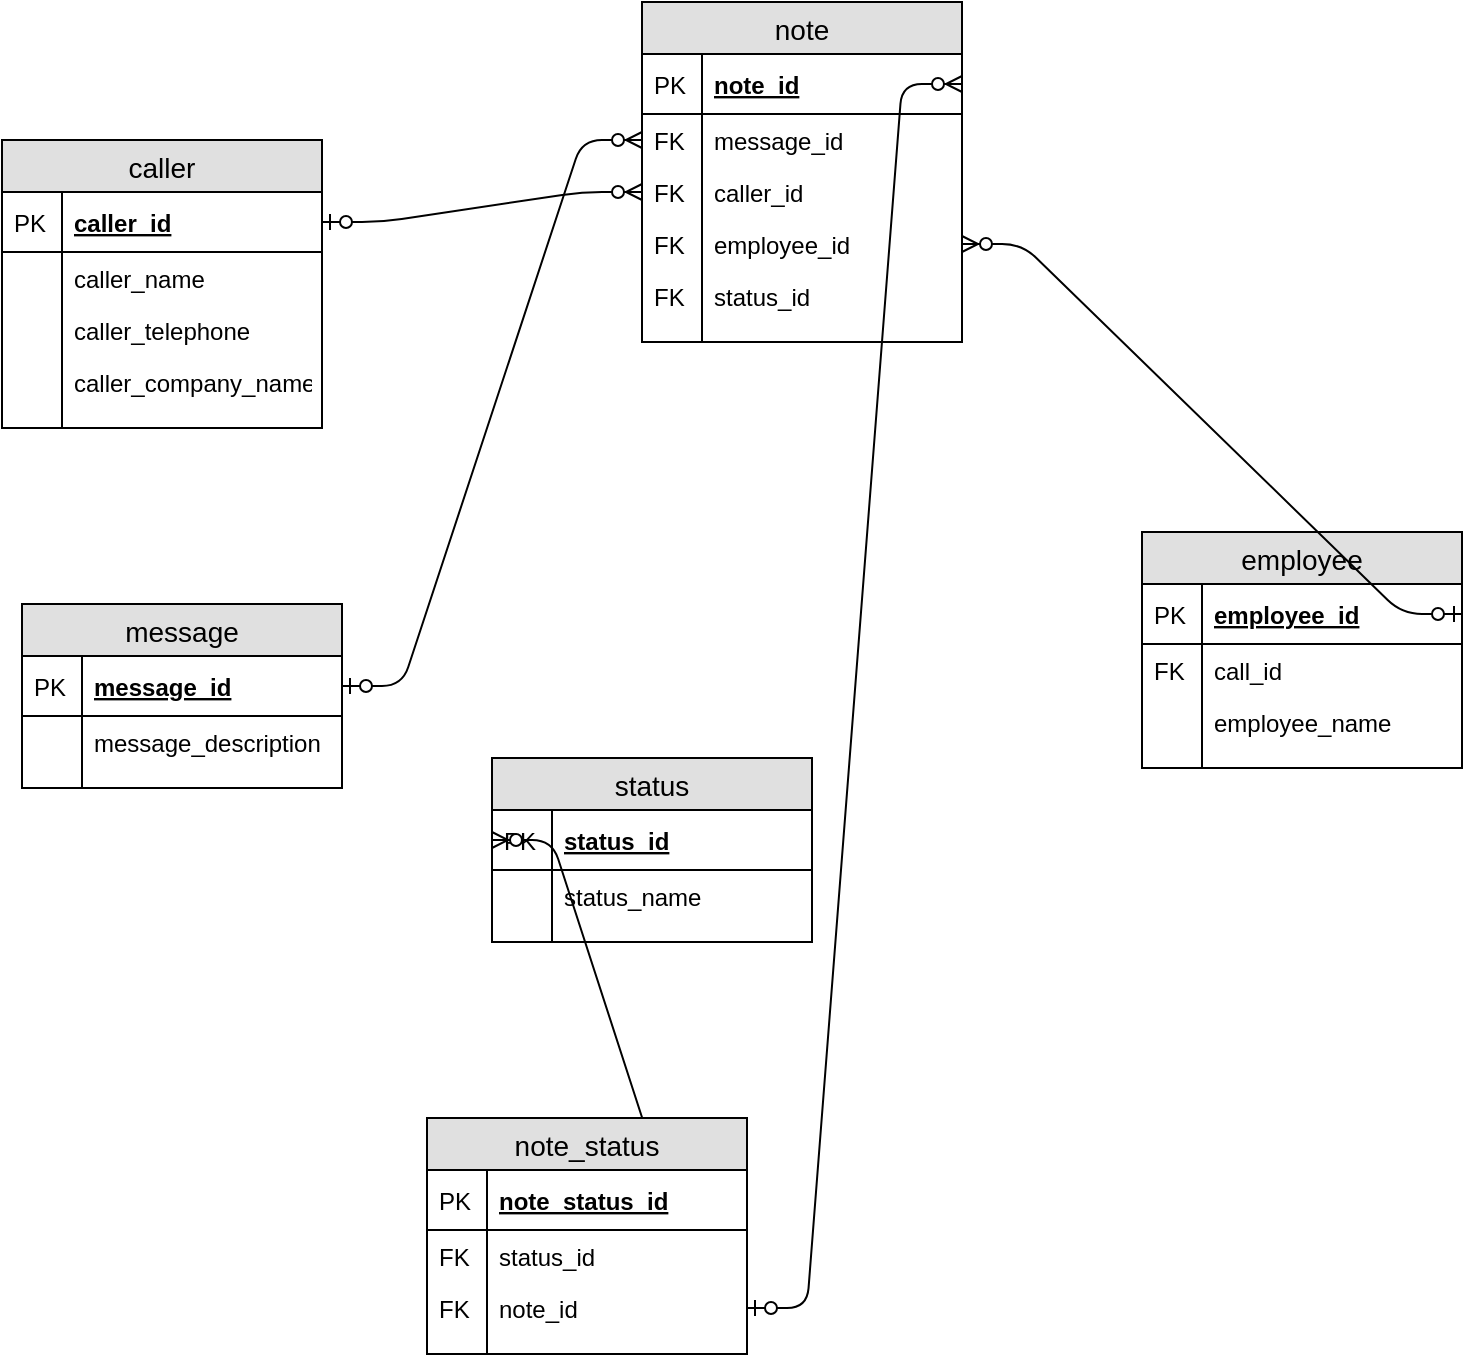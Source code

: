 <mxfile version="10.6.7" type="device"><diagram id="AV-CnAjzcDIENbjxzcxb" name="Page-1"><mxGraphModel dx="1250" dy="533" grid="1" gridSize="10" guides="1" tooltips="1" connect="1" arrows="1" fold="1" page="1" pageScale="1" pageWidth="827" pageHeight="1169" math="0" shadow="0"><root><mxCell id="0"/><mxCell id="1" parent="0"/><mxCell id="7mTjD4HX9KoTbkx4Tdcn-8" value="employee" style="swimlane;fontStyle=0;childLayout=stackLayout;horizontal=1;startSize=26;fillColor=#e0e0e0;horizontalStack=0;resizeParent=1;resizeParentMax=0;resizeLast=0;collapsible=1;marginBottom=0;swimlaneFillColor=#ffffff;align=center;fontSize=14;" parent="1" vertex="1"><mxGeometry x="610" y="303" width="160" height="118" as="geometry"/></mxCell><mxCell id="7mTjD4HX9KoTbkx4Tdcn-9" value="employee_id" style="shape=partialRectangle;top=0;left=0;right=0;bottom=1;align=left;verticalAlign=middle;fillColor=none;spacingLeft=34;spacingRight=4;overflow=hidden;rotatable=0;points=[[0,0.5],[1,0.5]];portConstraint=eastwest;dropTarget=0;fontStyle=5;fontSize=12;" parent="7mTjD4HX9KoTbkx4Tdcn-8" vertex="1"><mxGeometry y="26" width="160" height="30" as="geometry"/></mxCell><mxCell id="7mTjD4HX9KoTbkx4Tdcn-10" value="PK" style="shape=partialRectangle;top=0;left=0;bottom=0;fillColor=none;align=left;verticalAlign=middle;spacingLeft=4;spacingRight=4;overflow=hidden;rotatable=0;points=[];portConstraint=eastwest;part=1;fontSize=12;" parent="7mTjD4HX9KoTbkx4Tdcn-9" vertex="1" connectable="0"><mxGeometry width="30" height="30" as="geometry"/></mxCell><mxCell id="7mTjD4HX9KoTbkx4Tdcn-11" value="call_id" style="shape=partialRectangle;top=0;left=0;right=0;bottom=0;align=left;verticalAlign=top;fillColor=none;spacingLeft=34;spacingRight=4;overflow=hidden;rotatable=0;points=[[0,0.5],[1,0.5]];portConstraint=eastwest;dropTarget=0;fontSize=12;" parent="7mTjD4HX9KoTbkx4Tdcn-8" vertex="1"><mxGeometry y="56" width="160" height="26" as="geometry"/></mxCell><mxCell id="7mTjD4HX9KoTbkx4Tdcn-12" value="FK" style="shape=partialRectangle;top=0;left=0;bottom=0;fillColor=none;align=left;verticalAlign=top;spacingLeft=4;spacingRight=4;overflow=hidden;rotatable=0;points=[];portConstraint=eastwest;part=1;fontSize=12;" parent="7mTjD4HX9KoTbkx4Tdcn-11" vertex="1" connectable="0"><mxGeometry width="30" height="26" as="geometry"/></mxCell><mxCell id="7mTjD4HX9KoTbkx4Tdcn-46" value="employee_name" style="shape=partialRectangle;top=0;left=0;right=0;bottom=0;align=left;verticalAlign=top;fillColor=none;spacingLeft=34;spacingRight=4;overflow=hidden;rotatable=0;points=[[0,0.5],[1,0.5]];portConstraint=eastwest;dropTarget=0;fontSize=12;" parent="7mTjD4HX9KoTbkx4Tdcn-8" vertex="1"><mxGeometry y="82" width="160" height="26" as="geometry"/></mxCell><mxCell id="7mTjD4HX9KoTbkx4Tdcn-47" value="" style="shape=partialRectangle;top=0;left=0;bottom=0;fillColor=none;align=left;verticalAlign=top;spacingLeft=4;spacingRight=4;overflow=hidden;rotatable=0;points=[];portConstraint=eastwest;part=1;fontSize=12;" parent="7mTjD4HX9KoTbkx4Tdcn-46" vertex="1" connectable="0"><mxGeometry width="30" height="26" as="geometry"/></mxCell><mxCell id="7mTjD4HX9KoTbkx4Tdcn-17" value="" style="shape=partialRectangle;top=0;left=0;right=0;bottom=0;align=left;verticalAlign=top;fillColor=none;spacingLeft=34;spacingRight=4;overflow=hidden;rotatable=0;points=[[0,0.5],[1,0.5]];portConstraint=eastwest;dropTarget=0;fontSize=12;" parent="7mTjD4HX9KoTbkx4Tdcn-8" vertex="1"><mxGeometry y="108" width="160" height="10" as="geometry"/></mxCell><mxCell id="7mTjD4HX9KoTbkx4Tdcn-18" value="" style="shape=partialRectangle;top=0;left=0;bottom=0;fillColor=none;align=left;verticalAlign=top;spacingLeft=4;spacingRight=4;overflow=hidden;rotatable=0;points=[];portConstraint=eastwest;part=1;fontSize=12;" parent="7mTjD4HX9KoTbkx4Tdcn-17" vertex="1" connectable="0"><mxGeometry width="30" height="10" as="geometry"/></mxCell><mxCell id="7mTjD4HX9KoTbkx4Tdcn-30" value="caller" style="swimlane;fontStyle=0;childLayout=stackLayout;horizontal=1;startSize=26;fillColor=#e0e0e0;horizontalStack=0;resizeParent=1;resizeParentMax=0;resizeLast=0;collapsible=1;marginBottom=0;swimlaneFillColor=#ffffff;align=center;fontSize=14;" parent="1" vertex="1"><mxGeometry x="40" y="107" width="160" height="144" as="geometry"/></mxCell><mxCell id="7mTjD4HX9KoTbkx4Tdcn-31" value="caller_id" style="shape=partialRectangle;top=0;left=0;right=0;bottom=1;align=left;verticalAlign=middle;fillColor=none;spacingLeft=34;spacingRight=4;overflow=hidden;rotatable=0;points=[[0,0.5],[1,0.5]];portConstraint=eastwest;dropTarget=0;fontStyle=5;fontSize=12;" parent="7mTjD4HX9KoTbkx4Tdcn-30" vertex="1"><mxGeometry y="26" width="160" height="30" as="geometry"/></mxCell><mxCell id="7mTjD4HX9KoTbkx4Tdcn-32" value="PK" style="shape=partialRectangle;top=0;left=0;bottom=0;fillColor=none;align=left;verticalAlign=middle;spacingLeft=4;spacingRight=4;overflow=hidden;rotatable=0;points=[];portConstraint=eastwest;part=1;fontSize=12;" parent="7mTjD4HX9KoTbkx4Tdcn-31" vertex="1" connectable="0"><mxGeometry width="30" height="30" as="geometry"/></mxCell><mxCell id="7mTjD4HX9KoTbkx4Tdcn-44" value="caller_name" style="shape=partialRectangle;top=0;left=0;right=0;bottom=0;align=left;verticalAlign=top;fillColor=none;spacingLeft=34;spacingRight=4;overflow=hidden;rotatable=0;points=[[0,0.5],[1,0.5]];portConstraint=eastwest;dropTarget=0;fontSize=12;" parent="7mTjD4HX9KoTbkx4Tdcn-30" vertex="1"><mxGeometry y="56" width="160" height="26" as="geometry"/></mxCell><mxCell id="7mTjD4HX9KoTbkx4Tdcn-45" value="" style="shape=partialRectangle;top=0;left=0;bottom=0;fillColor=none;align=left;verticalAlign=top;spacingLeft=4;spacingRight=4;overflow=hidden;rotatable=0;points=[];portConstraint=eastwest;part=1;fontSize=12;" parent="7mTjD4HX9KoTbkx4Tdcn-44" vertex="1" connectable="0"><mxGeometry width="30" height="26" as="geometry"/></mxCell><mxCell id="7mTjD4HX9KoTbkx4Tdcn-37" value="caller_telephone" style="shape=partialRectangle;top=0;left=0;right=0;bottom=0;align=left;verticalAlign=top;fillColor=none;spacingLeft=34;spacingRight=4;overflow=hidden;rotatable=0;points=[[0,0.5],[1,0.5]];portConstraint=eastwest;dropTarget=0;fontSize=12;" parent="7mTjD4HX9KoTbkx4Tdcn-30" vertex="1"><mxGeometry y="82" width="160" height="26" as="geometry"/></mxCell><mxCell id="7mTjD4HX9KoTbkx4Tdcn-38" value="" style="shape=partialRectangle;top=0;left=0;bottom=0;fillColor=none;align=left;verticalAlign=top;spacingLeft=4;spacingRight=4;overflow=hidden;rotatable=0;points=[];portConstraint=eastwest;part=1;fontSize=12;" parent="7mTjD4HX9KoTbkx4Tdcn-37" vertex="1" connectable="0"><mxGeometry width="30" height="26" as="geometry"/></mxCell><mxCell id="7mTjD4HX9KoTbkx4Tdcn-42" value="caller_company_name" style="shape=partialRectangle;top=0;left=0;right=0;bottom=0;align=left;verticalAlign=top;fillColor=none;spacingLeft=34;spacingRight=4;overflow=hidden;rotatable=0;points=[[0,0.5],[1,0.5]];portConstraint=eastwest;dropTarget=0;fontSize=12;" parent="7mTjD4HX9KoTbkx4Tdcn-30" vertex="1"><mxGeometry y="108" width="160" height="26" as="geometry"/></mxCell><mxCell id="7mTjD4HX9KoTbkx4Tdcn-43" value="" style="shape=partialRectangle;top=0;left=0;bottom=0;fillColor=none;align=left;verticalAlign=top;spacingLeft=4;spacingRight=4;overflow=hidden;rotatable=0;points=[];portConstraint=eastwest;part=1;fontSize=12;" parent="7mTjD4HX9KoTbkx4Tdcn-42" vertex="1" connectable="0"><mxGeometry width="30" height="26" as="geometry"/></mxCell><mxCell id="7mTjD4HX9KoTbkx4Tdcn-39" value="" style="shape=partialRectangle;top=0;left=0;right=0;bottom=0;align=left;verticalAlign=top;fillColor=none;spacingLeft=34;spacingRight=4;overflow=hidden;rotatable=0;points=[[0,0.5],[1,0.5]];portConstraint=eastwest;dropTarget=0;fontSize=12;" parent="7mTjD4HX9KoTbkx4Tdcn-30" vertex="1"><mxGeometry y="134" width="160" height="10" as="geometry"/></mxCell><mxCell id="7mTjD4HX9KoTbkx4Tdcn-40" value="" style="shape=partialRectangle;top=0;left=0;bottom=0;fillColor=none;align=left;verticalAlign=top;spacingLeft=4;spacingRight=4;overflow=hidden;rotatable=0;points=[];portConstraint=eastwest;part=1;fontSize=12;" parent="7mTjD4HX9KoTbkx4Tdcn-39" vertex="1" connectable="0"><mxGeometry width="30" height="10" as="geometry"/></mxCell><mxCell id="7mTjD4HX9KoTbkx4Tdcn-48" value="message" style="swimlane;fontStyle=0;childLayout=stackLayout;horizontal=1;startSize=26;fillColor=#e0e0e0;horizontalStack=0;resizeParent=1;resizeParentMax=0;resizeLast=0;collapsible=1;marginBottom=0;swimlaneFillColor=#ffffff;align=center;fontSize=14;" parent="1" vertex="1"><mxGeometry x="50" y="339" width="160" height="92" as="geometry"/></mxCell><mxCell id="7mTjD4HX9KoTbkx4Tdcn-49" value="message_id" style="shape=partialRectangle;top=0;left=0;right=0;bottom=1;align=left;verticalAlign=middle;fillColor=none;spacingLeft=34;spacingRight=4;overflow=hidden;rotatable=0;points=[[0,0.5],[1,0.5]];portConstraint=eastwest;dropTarget=0;fontStyle=5;fontSize=12;" parent="7mTjD4HX9KoTbkx4Tdcn-48" vertex="1"><mxGeometry y="26" width="160" height="30" as="geometry"/></mxCell><mxCell id="7mTjD4HX9KoTbkx4Tdcn-50" value="PK" style="shape=partialRectangle;top=0;left=0;bottom=0;fillColor=none;align=left;verticalAlign=middle;spacingLeft=4;spacingRight=4;overflow=hidden;rotatable=0;points=[];portConstraint=eastwest;part=1;fontSize=12;" parent="7mTjD4HX9KoTbkx4Tdcn-49" vertex="1" connectable="0"><mxGeometry width="30" height="30" as="geometry"/></mxCell><mxCell id="7mTjD4HX9KoTbkx4Tdcn-59" value="message_description" style="shape=partialRectangle;top=0;left=0;right=0;bottom=0;align=left;verticalAlign=top;fillColor=none;spacingLeft=34;spacingRight=4;overflow=hidden;rotatable=0;points=[[0,0.5],[1,0.5]];portConstraint=eastwest;dropTarget=0;fontSize=12;" parent="7mTjD4HX9KoTbkx4Tdcn-48" vertex="1"><mxGeometry y="56" width="160" height="26" as="geometry"/></mxCell><mxCell id="7mTjD4HX9KoTbkx4Tdcn-60" value="" style="shape=partialRectangle;top=0;left=0;bottom=0;fillColor=none;align=left;verticalAlign=top;spacingLeft=4;spacingRight=4;overflow=hidden;rotatable=0;points=[];portConstraint=eastwest;part=1;fontSize=12;" parent="7mTjD4HX9KoTbkx4Tdcn-59" vertex="1" connectable="0"><mxGeometry width="30" height="26" as="geometry"/></mxCell><mxCell id="7mTjD4HX9KoTbkx4Tdcn-57" value="" style="shape=partialRectangle;top=0;left=0;right=0;bottom=0;align=left;verticalAlign=top;fillColor=none;spacingLeft=34;spacingRight=4;overflow=hidden;rotatable=0;points=[[0,0.5],[1,0.5]];portConstraint=eastwest;dropTarget=0;fontSize=12;" parent="7mTjD4HX9KoTbkx4Tdcn-48" vertex="1"><mxGeometry y="82" width="160" height="10" as="geometry"/></mxCell><mxCell id="7mTjD4HX9KoTbkx4Tdcn-58" value="" style="shape=partialRectangle;top=0;left=0;bottom=0;fillColor=none;align=left;verticalAlign=top;spacingLeft=4;spacingRight=4;overflow=hidden;rotatable=0;points=[];portConstraint=eastwest;part=1;fontSize=12;" parent="7mTjD4HX9KoTbkx4Tdcn-57" vertex="1" connectable="0"><mxGeometry width="30" height="10" as="geometry"/></mxCell><mxCell id="7mTjD4HX9KoTbkx4Tdcn-70" value="status" style="swimlane;fontStyle=0;childLayout=stackLayout;horizontal=1;startSize=26;fillColor=#e0e0e0;horizontalStack=0;resizeParent=1;resizeParentMax=0;resizeLast=0;collapsible=1;marginBottom=0;swimlaneFillColor=#ffffff;align=center;fontSize=14;" parent="1" vertex="1"><mxGeometry x="285" y="416" width="160" height="92" as="geometry"/></mxCell><mxCell id="7mTjD4HX9KoTbkx4Tdcn-71" value="status_id" style="shape=partialRectangle;top=0;left=0;right=0;bottom=1;align=left;verticalAlign=middle;fillColor=none;spacingLeft=34;spacingRight=4;overflow=hidden;rotatable=0;points=[[0,0.5],[1,0.5]];portConstraint=eastwest;dropTarget=0;fontStyle=5;fontSize=12;" parent="7mTjD4HX9KoTbkx4Tdcn-70" vertex="1"><mxGeometry y="26" width="160" height="30" as="geometry"/></mxCell><mxCell id="7mTjD4HX9KoTbkx4Tdcn-72" value="PK" style="shape=partialRectangle;top=0;left=0;bottom=0;fillColor=none;align=left;verticalAlign=middle;spacingLeft=4;spacingRight=4;overflow=hidden;rotatable=0;points=[];portConstraint=eastwest;part=1;fontSize=12;" parent="7mTjD4HX9KoTbkx4Tdcn-71" vertex="1" connectable="0"><mxGeometry width="30" height="30" as="geometry"/></mxCell><mxCell id="7mTjD4HX9KoTbkx4Tdcn-73" value="status_name" style="shape=partialRectangle;top=0;left=0;right=0;bottom=0;align=left;verticalAlign=top;fillColor=none;spacingLeft=34;spacingRight=4;overflow=hidden;rotatable=0;points=[[0,0.5],[1,0.5]];portConstraint=eastwest;dropTarget=0;fontSize=12;" parent="7mTjD4HX9KoTbkx4Tdcn-70" vertex="1"><mxGeometry y="56" width="160" height="26" as="geometry"/></mxCell><mxCell id="7mTjD4HX9KoTbkx4Tdcn-74" value="" style="shape=partialRectangle;top=0;left=0;bottom=0;fillColor=none;align=left;verticalAlign=top;spacingLeft=4;spacingRight=4;overflow=hidden;rotatable=0;points=[];portConstraint=eastwest;part=1;fontSize=12;" parent="7mTjD4HX9KoTbkx4Tdcn-73" vertex="1" connectable="0"><mxGeometry width="30" height="26" as="geometry"/></mxCell><mxCell id="7mTjD4HX9KoTbkx4Tdcn-79" value="" style="shape=partialRectangle;top=0;left=0;right=0;bottom=0;align=left;verticalAlign=top;fillColor=none;spacingLeft=34;spacingRight=4;overflow=hidden;rotatable=0;points=[[0,0.5],[1,0.5]];portConstraint=eastwest;dropTarget=0;fontSize=12;" parent="7mTjD4HX9KoTbkx4Tdcn-70" vertex="1"><mxGeometry y="82" width="160" height="10" as="geometry"/></mxCell><mxCell id="7mTjD4HX9KoTbkx4Tdcn-80" value="" style="shape=partialRectangle;top=0;left=0;bottom=0;fillColor=none;align=left;verticalAlign=top;spacingLeft=4;spacingRight=4;overflow=hidden;rotatable=0;points=[];portConstraint=eastwest;part=1;fontSize=12;" parent="7mTjD4HX9KoTbkx4Tdcn-79" vertex="1" connectable="0"><mxGeometry width="30" height="10" as="geometry"/></mxCell><mxCell id="lMyuDTxfiTDmrC0Tf3i7-1" value="note" style="swimlane;fontStyle=0;childLayout=stackLayout;horizontal=1;startSize=26;fillColor=#e0e0e0;horizontalStack=0;resizeParent=1;resizeParentMax=0;resizeLast=0;collapsible=1;marginBottom=0;swimlaneFillColor=#ffffff;align=center;fontSize=14;" parent="1" vertex="1"><mxGeometry x="360" y="38" width="160" height="170" as="geometry"/></mxCell><mxCell id="lMyuDTxfiTDmrC0Tf3i7-2" value="note_id" style="shape=partialRectangle;top=0;left=0;right=0;bottom=1;align=left;verticalAlign=middle;fillColor=none;spacingLeft=34;spacingRight=4;overflow=hidden;rotatable=0;points=[[0,0.5],[1,0.5]];portConstraint=eastwest;dropTarget=0;fontStyle=5;fontSize=12;" parent="lMyuDTxfiTDmrC0Tf3i7-1" vertex="1"><mxGeometry y="26" width="160" height="30" as="geometry"/></mxCell><mxCell id="lMyuDTxfiTDmrC0Tf3i7-3" value="PK" style="shape=partialRectangle;top=0;left=0;bottom=0;fillColor=none;align=left;verticalAlign=middle;spacingLeft=4;spacingRight=4;overflow=hidden;rotatable=0;points=[];portConstraint=eastwest;part=1;fontSize=12;" parent="lMyuDTxfiTDmrC0Tf3i7-2" vertex="1" connectable="0"><mxGeometry width="30" height="30" as="geometry"/></mxCell><mxCell id="lMyuDTxfiTDmrC0Tf3i7-4" value="message_id" style="shape=partialRectangle;top=0;left=0;right=0;bottom=0;align=left;verticalAlign=top;fillColor=none;spacingLeft=34;spacingRight=4;overflow=hidden;rotatable=0;points=[[0,0.5],[1,0.5]];portConstraint=eastwest;dropTarget=0;fontSize=12;" parent="lMyuDTxfiTDmrC0Tf3i7-1" vertex="1"><mxGeometry y="56" width="160" height="26" as="geometry"/></mxCell><mxCell id="lMyuDTxfiTDmrC0Tf3i7-5" value="FK" style="shape=partialRectangle;top=0;left=0;bottom=0;fillColor=none;align=left;verticalAlign=top;spacingLeft=4;spacingRight=4;overflow=hidden;rotatable=0;points=[];portConstraint=eastwest;part=1;fontSize=12;" parent="lMyuDTxfiTDmrC0Tf3i7-4" vertex="1" connectable="0"><mxGeometry width="30" height="26" as="geometry"/></mxCell><mxCell id="lMyuDTxfiTDmrC0Tf3i7-6" value="caller_id" style="shape=partialRectangle;top=0;left=0;right=0;bottom=0;align=left;verticalAlign=top;fillColor=none;spacingLeft=34;spacingRight=4;overflow=hidden;rotatable=0;points=[[0,0.5],[1,0.5]];portConstraint=eastwest;dropTarget=0;fontSize=12;" parent="lMyuDTxfiTDmrC0Tf3i7-1" vertex="1"><mxGeometry y="82" width="160" height="26" as="geometry"/></mxCell><mxCell id="lMyuDTxfiTDmrC0Tf3i7-7" value="FK" style="shape=partialRectangle;top=0;left=0;bottom=0;fillColor=none;align=left;verticalAlign=top;spacingLeft=4;spacingRight=4;overflow=hidden;rotatable=0;points=[];portConstraint=eastwest;part=1;fontSize=12;" parent="lMyuDTxfiTDmrC0Tf3i7-6" vertex="1" connectable="0"><mxGeometry width="30" height="26" as="geometry"/></mxCell><mxCell id="lMyuDTxfiTDmrC0Tf3i7-12" value="employee_id" style="shape=partialRectangle;top=0;left=0;right=0;bottom=0;align=left;verticalAlign=top;fillColor=none;spacingLeft=34;spacingRight=4;overflow=hidden;rotatable=0;points=[[0,0.5],[1,0.5]];portConstraint=eastwest;dropTarget=0;fontSize=12;" parent="lMyuDTxfiTDmrC0Tf3i7-1" vertex="1"><mxGeometry y="108" width="160" height="26" as="geometry"/></mxCell><mxCell id="lMyuDTxfiTDmrC0Tf3i7-13" value="FK" style="shape=partialRectangle;top=0;left=0;bottom=0;fillColor=none;align=left;verticalAlign=top;spacingLeft=4;spacingRight=4;overflow=hidden;rotatable=0;points=[];portConstraint=eastwest;part=1;fontSize=12;" parent="lMyuDTxfiTDmrC0Tf3i7-12" vertex="1" connectable="0"><mxGeometry width="30" height="26" as="geometry"/></mxCell><mxCell id="lMyuDTxfiTDmrC0Tf3i7-8" value="status_id" style="shape=partialRectangle;top=0;left=0;right=0;bottom=0;align=left;verticalAlign=top;fillColor=none;spacingLeft=34;spacingRight=4;overflow=hidden;rotatable=0;points=[[0,0.5],[1,0.5]];portConstraint=eastwest;dropTarget=0;fontSize=12;" parent="lMyuDTxfiTDmrC0Tf3i7-1" vertex="1"><mxGeometry y="134" width="160" height="26" as="geometry"/></mxCell><mxCell id="lMyuDTxfiTDmrC0Tf3i7-9" value="FK" style="shape=partialRectangle;top=0;left=0;bottom=0;fillColor=none;align=left;verticalAlign=top;spacingLeft=4;spacingRight=4;overflow=hidden;rotatable=0;points=[];portConstraint=eastwest;part=1;fontSize=12;" parent="lMyuDTxfiTDmrC0Tf3i7-8" vertex="1" connectable="0"><mxGeometry width="30" height="26" as="geometry"/></mxCell><mxCell id="lMyuDTxfiTDmrC0Tf3i7-10" value="" style="shape=partialRectangle;top=0;left=0;right=0;bottom=0;align=left;verticalAlign=top;fillColor=none;spacingLeft=34;spacingRight=4;overflow=hidden;rotatable=0;points=[[0,0.5],[1,0.5]];portConstraint=eastwest;dropTarget=0;fontSize=12;" parent="lMyuDTxfiTDmrC0Tf3i7-1" vertex="1"><mxGeometry y="160" width="160" height="10" as="geometry"/></mxCell><mxCell id="lMyuDTxfiTDmrC0Tf3i7-11" value="" style="shape=partialRectangle;top=0;left=0;bottom=0;fillColor=none;align=left;verticalAlign=top;spacingLeft=4;spacingRight=4;overflow=hidden;rotatable=0;points=[];portConstraint=eastwest;part=1;fontSize=12;" parent="lMyuDTxfiTDmrC0Tf3i7-10" vertex="1" connectable="0"><mxGeometry width="30" height="10" as="geometry"/></mxCell><mxCell id="lMyuDTxfiTDmrC0Tf3i7-16" value="" style="edgeStyle=entityRelationEdgeStyle;fontSize=12;html=1;endArrow=ERzeroToMany;startArrow=ERzeroToOne;exitX=1;exitY=0.5;exitDx=0;exitDy=0;entryX=1;entryY=0.5;entryDx=0;entryDy=0;" parent="1" source="7mTjD4HX9KoTbkx4Tdcn-9" target="lMyuDTxfiTDmrC0Tf3i7-12" edge="1"><mxGeometry width="100" height="100" relative="1" as="geometry"><mxPoint x="630" y="220" as="sourcePoint"/><mxPoint x="650" y="100" as="targetPoint"/></mxGeometry></mxCell><mxCell id="lMyuDTxfiTDmrC0Tf3i7-17" value="" style="edgeStyle=entityRelationEdgeStyle;fontSize=12;html=1;endArrow=ERzeroToMany;startArrow=ERzeroToOne;exitX=1;exitY=0.5;exitDx=0;exitDy=0;entryX=0;entryY=0.5;entryDx=0;entryDy=0;" parent="1" source="7mTjD4HX9KoTbkx4Tdcn-31" target="lMyuDTxfiTDmrC0Tf3i7-6" edge="1"><mxGeometry width="100" height="100" relative="1" as="geometry"><mxPoint x="250" y="410" as="sourcePoint"/><mxPoint x="350" y="310" as="targetPoint"/></mxGeometry></mxCell><mxCell id="lMyuDTxfiTDmrC0Tf3i7-18" value="" style="edgeStyle=entityRelationEdgeStyle;fontSize=12;html=1;endArrow=ERzeroToMany;startArrow=ERzeroToOne;exitX=1;exitY=0.5;exitDx=0;exitDy=0;entryX=0;entryY=0.5;entryDx=0;entryDy=0;" parent="1" source="7mTjD4HX9KoTbkx4Tdcn-49" target="lMyuDTxfiTDmrC0Tf3i7-4" edge="1"><mxGeometry width="100" height="100" relative="1" as="geometry"><mxPoint x="270" y="400" as="sourcePoint"/><mxPoint x="370" y="300" as="targetPoint"/></mxGeometry></mxCell><mxCell id="lMyuDTxfiTDmrC0Tf3i7-19" value="" style="edgeStyle=entityRelationEdgeStyle;fontSize=12;html=1;endArrow=ERzeroToMany;startArrow=ERzeroToOne;entryX=0;entryY=0.5;entryDx=0;entryDy=0;exitX=1;exitY=0.5;exitDx=0;exitDy=0;" parent="1" source="lMyuDTxfiTDmrC0Tf3i7-23" target="7mTjD4HX9KoTbkx4Tdcn-71" edge="1"><mxGeometry width="100" height="100" relative="1" as="geometry"><mxPoint x="240" y="590" as="sourcePoint"/><mxPoint x="340" y="490" as="targetPoint"/></mxGeometry></mxCell><mxCell id="lMyuDTxfiTDmrC0Tf3i7-20" value="note_status" style="swimlane;fontStyle=0;childLayout=stackLayout;horizontal=1;startSize=26;fillColor=#e0e0e0;horizontalStack=0;resizeParent=1;resizeParentMax=0;resizeLast=0;collapsible=1;marginBottom=0;swimlaneFillColor=#ffffff;align=center;fontSize=14;" parent="1" vertex="1"><mxGeometry x="252.5" y="596" width="160" height="118" as="geometry"/></mxCell><mxCell id="lMyuDTxfiTDmrC0Tf3i7-21" value="note_status_id" style="shape=partialRectangle;top=0;left=0;right=0;bottom=1;align=left;verticalAlign=middle;fillColor=none;spacingLeft=34;spacingRight=4;overflow=hidden;rotatable=0;points=[[0,0.5],[1,0.5]];portConstraint=eastwest;dropTarget=0;fontStyle=5;fontSize=12;" parent="lMyuDTxfiTDmrC0Tf3i7-20" vertex="1"><mxGeometry y="26" width="160" height="30" as="geometry"/></mxCell><mxCell id="lMyuDTxfiTDmrC0Tf3i7-22" value="PK" style="shape=partialRectangle;top=0;left=0;bottom=0;fillColor=none;align=left;verticalAlign=middle;spacingLeft=4;spacingRight=4;overflow=hidden;rotatable=0;points=[];portConstraint=eastwest;part=1;fontSize=12;" parent="lMyuDTxfiTDmrC0Tf3i7-21" vertex="1" connectable="0"><mxGeometry width="30" height="30" as="geometry"/></mxCell><mxCell id="lMyuDTxfiTDmrC0Tf3i7-23" value="status_id" style="shape=partialRectangle;top=0;left=0;right=0;bottom=0;align=left;verticalAlign=top;fillColor=none;spacingLeft=34;spacingRight=4;overflow=hidden;rotatable=0;points=[[0,0.5],[1,0.5]];portConstraint=eastwest;dropTarget=0;fontSize=12;" parent="lMyuDTxfiTDmrC0Tf3i7-20" vertex="1"><mxGeometry y="56" width="160" height="26" as="geometry"/></mxCell><mxCell id="lMyuDTxfiTDmrC0Tf3i7-24" value="FK" style="shape=partialRectangle;top=0;left=0;bottom=0;fillColor=none;align=left;verticalAlign=top;spacingLeft=4;spacingRight=4;overflow=hidden;rotatable=0;points=[];portConstraint=eastwest;part=1;fontSize=12;" parent="lMyuDTxfiTDmrC0Tf3i7-23" vertex="1" connectable="0"><mxGeometry width="30" height="26" as="geometry"/></mxCell><mxCell id="lMyuDTxfiTDmrC0Tf3i7-25" value="note_id" style="shape=partialRectangle;top=0;left=0;right=0;bottom=0;align=left;verticalAlign=top;fillColor=none;spacingLeft=34;spacingRight=4;overflow=hidden;rotatable=0;points=[[0,0.5],[1,0.5]];portConstraint=eastwest;dropTarget=0;fontSize=12;" parent="lMyuDTxfiTDmrC0Tf3i7-20" vertex="1"><mxGeometry y="82" width="160" height="26" as="geometry"/></mxCell><mxCell id="lMyuDTxfiTDmrC0Tf3i7-26" value="FK" style="shape=partialRectangle;top=0;left=0;bottom=0;fillColor=none;align=left;verticalAlign=top;spacingLeft=4;spacingRight=4;overflow=hidden;rotatable=0;points=[];portConstraint=eastwest;part=1;fontSize=12;" parent="lMyuDTxfiTDmrC0Tf3i7-25" vertex="1" connectable="0"><mxGeometry width="30" height="26" as="geometry"/></mxCell><mxCell id="lMyuDTxfiTDmrC0Tf3i7-29" value="" style="shape=partialRectangle;top=0;left=0;right=0;bottom=0;align=left;verticalAlign=top;fillColor=none;spacingLeft=34;spacingRight=4;overflow=hidden;rotatable=0;points=[[0,0.5],[1,0.5]];portConstraint=eastwest;dropTarget=0;fontSize=12;" parent="lMyuDTxfiTDmrC0Tf3i7-20" vertex="1"><mxGeometry y="108" width="160" height="10" as="geometry"/></mxCell><mxCell id="lMyuDTxfiTDmrC0Tf3i7-30" value="" style="shape=partialRectangle;top=0;left=0;bottom=0;fillColor=none;align=left;verticalAlign=top;spacingLeft=4;spacingRight=4;overflow=hidden;rotatable=0;points=[];portConstraint=eastwest;part=1;fontSize=12;" parent="lMyuDTxfiTDmrC0Tf3i7-29" vertex="1" connectable="0"><mxGeometry width="30" height="10" as="geometry"/></mxCell><mxCell id="lMyuDTxfiTDmrC0Tf3i7-31" value="" style="edgeStyle=entityRelationEdgeStyle;fontSize=12;html=1;endArrow=ERzeroToMany;startArrow=ERzeroToOne;exitX=1;exitY=0.5;exitDx=0;exitDy=0;entryX=1;entryY=0.5;entryDx=0;entryDy=0;" parent="1" source="lMyuDTxfiTDmrC0Tf3i7-25" target="lMyuDTxfiTDmrC0Tf3i7-2" edge="1"><mxGeometry width="100" height="100" relative="1" as="geometry"><mxPoint x="670" y="700" as="sourcePoint"/><mxPoint x="770" y="600" as="targetPoint"/></mxGeometry></mxCell></root></mxGraphModel></diagram></mxfile>
